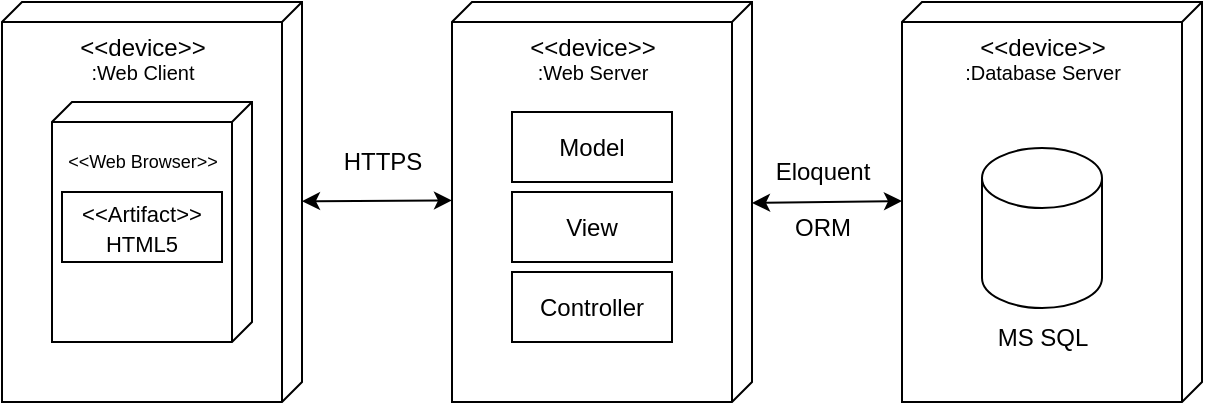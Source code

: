 <mxfile>
    <diagram id="RuVWcQDcicDYVoo3TPwb" name="Page-1">
        <mxGraphModel dx="906" dy="482" grid="1" gridSize="10" guides="1" tooltips="1" connect="1" arrows="1" fold="1" page="1" pageScale="1" pageWidth="850" pageHeight="1100" math="0" shadow="0">
            <root>
                <mxCell id="0"/>
                <mxCell id="1" parent="0"/>
                <mxCell id="2" value="" style="verticalAlign=top;align=left;spacingTop=8;spacingLeft=2;spacingRight=12;shape=cube;size=10;direction=south;fontStyle=4;html=1;whiteSpace=wrap;" vertex="1" parent="1">
                    <mxGeometry x="50" y="40" width="150" height="200" as="geometry"/>
                </mxCell>
                <mxCell id="3" value="" style="verticalAlign=top;align=left;spacingTop=8;spacingLeft=2;spacingRight=12;shape=cube;size=10;direction=south;fontStyle=4;html=1;whiteSpace=wrap;" vertex="1" parent="1">
                    <mxGeometry x="75" y="90" width="100" height="120" as="geometry"/>
                </mxCell>
                <mxCell id="4" value="&lt;font style=&quot;font-size: 11px;&quot;&gt;&amp;lt;&amp;lt;Artifact&amp;gt;&amp;gt;&lt;br&gt;HTML5&lt;/font&gt;" style="html=1;whiteSpace=wrap;" vertex="1" parent="1">
                    <mxGeometry x="80" y="135" width="80" height="35" as="geometry"/>
                </mxCell>
                <mxCell id="5" value="&amp;lt;&amp;lt;device&amp;gt;&amp;gt;" style="text;html=1;align=center;verticalAlign=middle;resizable=0;points=[];autosize=1;strokeColor=none;fillColor=none;" vertex="1" parent="1">
                    <mxGeometry x="75" y="48" width="90" height="30" as="geometry"/>
                </mxCell>
                <mxCell id="6" value="&lt;font style=&quot;font-size: 10px;&quot;&gt;:Web Client&lt;/font&gt;" style="text;html=1;align=center;verticalAlign=middle;resizable=0;points=[];autosize=1;strokeColor=none;fillColor=none;" vertex="1" parent="1">
                    <mxGeometry x="80" y="60" width="80" height="30" as="geometry"/>
                </mxCell>
                <mxCell id="7" value="&amp;lt;&amp;lt;Web Browser&amp;gt;&amp;gt;" style="text;html=1;align=center;verticalAlign=middle;resizable=0;points=[];autosize=1;strokeColor=none;fillColor=none;fontSize=9;" vertex="1" parent="1">
                    <mxGeometry x="70" y="110" width="100" height="20" as="geometry"/>
                </mxCell>
                <mxCell id="8" value="" style="verticalAlign=top;align=left;spacingTop=8;spacingLeft=2;spacingRight=12;shape=cube;size=10;direction=south;fontStyle=4;html=1;whiteSpace=wrap;" vertex="1" parent="1">
                    <mxGeometry x="275" y="40" width="150" height="200" as="geometry"/>
                </mxCell>
                <mxCell id="11" value="&amp;lt;&amp;lt;device&amp;gt;&amp;gt;" style="text;html=1;align=center;verticalAlign=middle;resizable=0;points=[];autosize=1;strokeColor=none;fillColor=none;" vertex="1" parent="1">
                    <mxGeometry x="300" y="48" width="90" height="30" as="geometry"/>
                </mxCell>
                <mxCell id="12" value="&lt;font style=&quot;font-size: 10px;&quot;&gt;:Web Server&lt;/font&gt;" style="text;html=1;align=center;verticalAlign=middle;resizable=0;points=[];autosize=1;strokeColor=none;fillColor=none;" vertex="1" parent="1">
                    <mxGeometry x="305" y="60" width="80" height="30" as="geometry"/>
                </mxCell>
                <mxCell id="14" value="" style="verticalAlign=top;align=left;spacingTop=8;spacingLeft=2;spacingRight=12;shape=cube;size=10;direction=south;fontStyle=4;html=1;whiteSpace=wrap;" vertex="1" parent="1">
                    <mxGeometry x="500" y="40" width="150" height="200" as="geometry"/>
                </mxCell>
                <mxCell id="17" value="&amp;lt;&amp;lt;device&amp;gt;&amp;gt;" style="text;html=1;align=center;verticalAlign=middle;resizable=0;points=[];autosize=1;strokeColor=none;fillColor=none;" vertex="1" parent="1">
                    <mxGeometry x="525" y="48" width="90" height="30" as="geometry"/>
                </mxCell>
                <mxCell id="18" value="&lt;span style=&quot;font-size: 10px;&quot;&gt;:Database Server&lt;/span&gt;" style="text;html=1;align=center;verticalAlign=middle;resizable=0;points=[];autosize=1;strokeColor=none;fillColor=none;" vertex="1" parent="1">
                    <mxGeometry x="520" y="60" width="100" height="30" as="geometry"/>
                </mxCell>
                <mxCell id="20" style="edgeStyle=none;html=1;entryX=0.496;entryY=1;entryDx=0;entryDy=0;entryPerimeter=0;startArrow=classic;startFill=1;" edge="1" parent="1" source="2" target="8">
                    <mxGeometry relative="1" as="geometry"/>
                </mxCell>
                <mxCell id="21" style="edgeStyle=none;html=1;entryX=0.496;entryY=1;entryDx=0;entryDy=0;entryPerimeter=0;startArrow=classic;startFill=1;" edge="1" parent="1">
                    <mxGeometry relative="1" as="geometry">
                        <mxPoint x="425" y="140.5" as="sourcePoint"/>
                        <mxPoint x="500" y="139.5" as="targetPoint"/>
                    </mxGeometry>
                </mxCell>
                <mxCell id="22" value="Model" style="html=1;whiteSpace=wrap;" vertex="1" parent="1">
                    <mxGeometry x="305" y="95" width="80" height="35" as="geometry"/>
                </mxCell>
                <mxCell id="23" value="View" style="html=1;whiteSpace=wrap;" vertex="1" parent="1">
                    <mxGeometry x="305" y="135" width="80" height="35" as="geometry"/>
                </mxCell>
                <mxCell id="24" value="Controller" style="html=1;whiteSpace=wrap;" vertex="1" parent="1">
                    <mxGeometry x="305" y="175" width="80" height="35" as="geometry"/>
                </mxCell>
                <mxCell id="25" value="HTTPS" style="text;html=1;align=center;verticalAlign=middle;resizable=0;points=[];autosize=1;strokeColor=none;fillColor=none;" vertex="1" parent="1">
                    <mxGeometry x="210" y="105" width="60" height="30" as="geometry"/>
                </mxCell>
                <mxCell id="26" value="Eloquent" style="text;html=1;align=center;verticalAlign=middle;resizable=0;points=[];autosize=1;strokeColor=none;fillColor=none;" vertex="1" parent="1">
                    <mxGeometry x="425" y="110" width="70" height="30" as="geometry"/>
                </mxCell>
                <mxCell id="27" value="ORM" style="text;html=1;align=center;verticalAlign=middle;resizable=0;points=[];autosize=1;strokeColor=none;fillColor=none;" vertex="1" parent="1">
                    <mxGeometry x="435" y="138" width="50" height="30" as="geometry"/>
                </mxCell>
                <mxCell id="28" value="" style="shape=cylinder3;whiteSpace=wrap;html=1;boundedLbl=1;backgroundOutline=1;size=15;" vertex="1" parent="1">
                    <mxGeometry x="540" y="113" width="60" height="80" as="geometry"/>
                </mxCell>
                <mxCell id="29" value="MS SQL" style="text;html=1;align=center;verticalAlign=middle;resizable=0;points=[];autosize=1;strokeColor=none;fillColor=none;" vertex="1" parent="1">
                    <mxGeometry x="535" y="193" width="70" height="30" as="geometry"/>
                </mxCell>
            </root>
        </mxGraphModel>
    </diagram>
</mxfile>